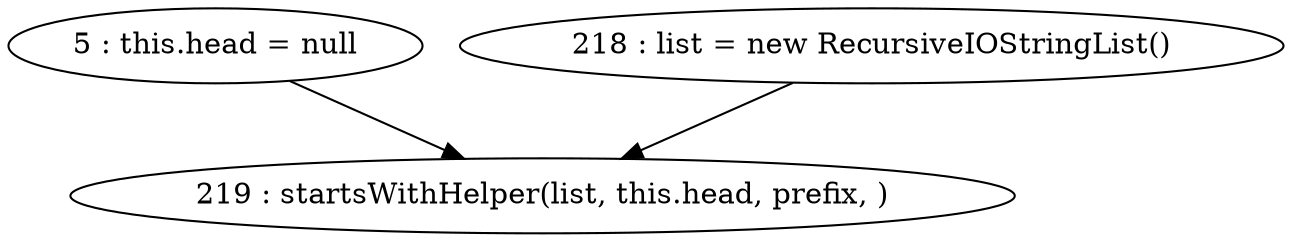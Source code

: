 digraph G {
"5 : this.head = null"
"5 : this.head = null" -> "219 : startsWithHelper(list, this.head, prefix, )"
"218 : list = new RecursiveIOStringList()"
"218 : list = new RecursiveIOStringList()" -> "219 : startsWithHelper(list, this.head, prefix, )"
"219 : startsWithHelper(list, this.head, prefix, )"
}